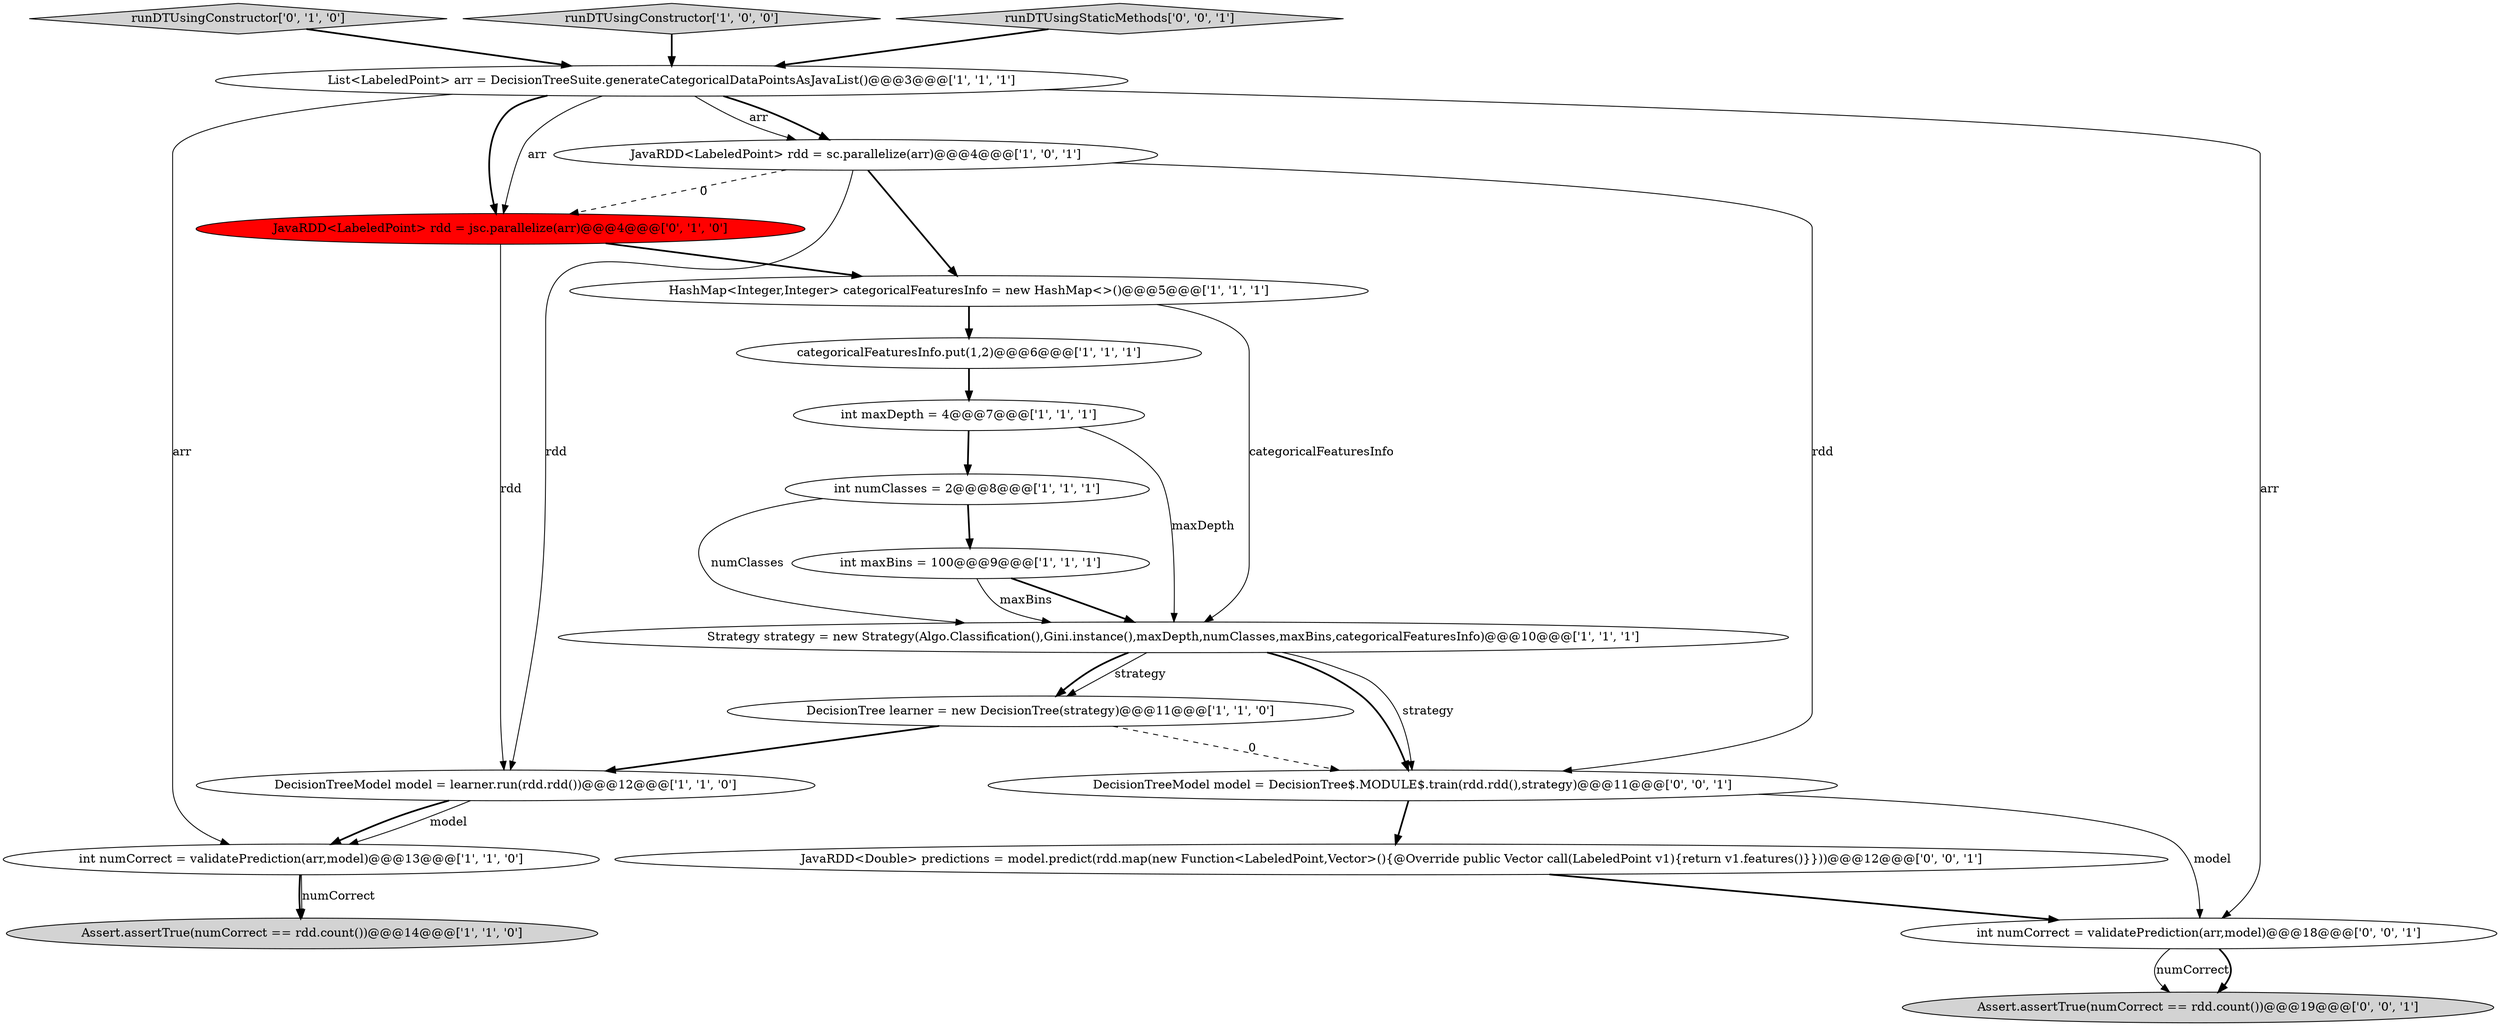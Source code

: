 digraph {
9 [style = filled, label = "int maxDepth = 4@@@7@@@['1', '1', '1']", fillcolor = white, shape = ellipse image = "AAA0AAABBB1BBB"];
6 [style = filled, label = "JavaRDD<LabeledPoint> rdd = sc.parallelize(arr)@@@4@@@['1', '0', '1']", fillcolor = white, shape = ellipse image = "AAA0AAABBB1BBB"];
13 [style = filled, label = "runDTUsingConstructor['0', '1', '0']", fillcolor = lightgray, shape = diamond image = "AAA0AAABBB2BBB"];
19 [style = filled, label = "JavaRDD<Double> predictions = model.predict(rdd.map(new Function<LabeledPoint,Vector>(){@Override public Vector call(LabeledPoint v1){return v1.features()}}))@@@12@@@['0', '0', '1']", fillcolor = white, shape = ellipse image = "AAA0AAABBB3BBB"];
0 [style = filled, label = "DecisionTree learner = new DecisionTree(strategy)@@@11@@@['1', '1', '0']", fillcolor = white, shape = ellipse image = "AAA0AAABBB1BBB"];
12 [style = filled, label = "Assert.assertTrue(numCorrect == rdd.count())@@@14@@@['1', '1', '0']", fillcolor = lightgray, shape = ellipse image = "AAA0AAABBB1BBB"];
3 [style = filled, label = "categoricalFeaturesInfo.put(1,2)@@@6@@@['1', '1', '1']", fillcolor = white, shape = ellipse image = "AAA0AAABBB1BBB"];
14 [style = filled, label = "JavaRDD<LabeledPoint> rdd = jsc.parallelize(arr)@@@4@@@['0', '1', '0']", fillcolor = red, shape = ellipse image = "AAA1AAABBB2BBB"];
16 [style = filled, label = "int numCorrect = validatePrediction(arr,model)@@@18@@@['0', '0', '1']", fillcolor = white, shape = ellipse image = "AAA0AAABBB3BBB"];
7 [style = filled, label = "runDTUsingConstructor['1', '0', '0']", fillcolor = lightgray, shape = diamond image = "AAA0AAABBB1BBB"];
2 [style = filled, label = "int numClasses = 2@@@8@@@['1', '1', '1']", fillcolor = white, shape = ellipse image = "AAA0AAABBB1BBB"];
1 [style = filled, label = "HashMap<Integer,Integer> categoricalFeaturesInfo = new HashMap<>()@@@5@@@['1', '1', '1']", fillcolor = white, shape = ellipse image = "AAA0AAABBB1BBB"];
15 [style = filled, label = "DecisionTreeModel model = DecisionTree$.MODULE$.train(rdd.rdd(),strategy)@@@11@@@['0', '0', '1']", fillcolor = white, shape = ellipse image = "AAA0AAABBB3BBB"];
11 [style = filled, label = "DecisionTreeModel model = learner.run(rdd.rdd())@@@12@@@['1', '1', '0']", fillcolor = white, shape = ellipse image = "AAA0AAABBB1BBB"];
5 [style = filled, label = "Strategy strategy = new Strategy(Algo.Classification(),Gini.instance(),maxDepth,numClasses,maxBins,categoricalFeaturesInfo)@@@10@@@['1', '1', '1']", fillcolor = white, shape = ellipse image = "AAA0AAABBB1BBB"];
10 [style = filled, label = "int numCorrect = validatePrediction(arr,model)@@@13@@@['1', '1', '0']", fillcolor = white, shape = ellipse image = "AAA0AAABBB1BBB"];
8 [style = filled, label = "int maxBins = 100@@@9@@@['1', '1', '1']", fillcolor = white, shape = ellipse image = "AAA0AAABBB1BBB"];
17 [style = filled, label = "Assert.assertTrue(numCorrect == rdd.count())@@@19@@@['0', '0', '1']", fillcolor = lightgray, shape = ellipse image = "AAA0AAABBB3BBB"];
18 [style = filled, label = "runDTUsingStaticMethods['0', '0', '1']", fillcolor = lightgray, shape = diamond image = "AAA0AAABBB3BBB"];
4 [style = filled, label = "List<LabeledPoint> arr = DecisionTreeSuite.generateCategoricalDataPointsAsJavaList()@@@3@@@['1', '1', '1']", fillcolor = white, shape = ellipse image = "AAA0AAABBB1BBB"];
4->14 [style = bold, label=""];
4->6 [style = solid, label="arr"];
4->16 [style = solid, label="arr"];
6->11 [style = solid, label="rdd"];
4->6 [style = bold, label=""];
9->2 [style = bold, label=""];
10->12 [style = solid, label="numCorrect"];
15->16 [style = solid, label="model"];
1->3 [style = bold, label=""];
0->15 [style = dashed, label="0"];
0->11 [style = bold, label=""];
5->15 [style = bold, label=""];
16->17 [style = solid, label="numCorrect"];
7->4 [style = bold, label=""];
5->0 [style = solid, label="strategy"];
16->17 [style = bold, label=""];
6->14 [style = dashed, label="0"];
15->19 [style = bold, label=""];
14->1 [style = bold, label=""];
19->16 [style = bold, label=""];
4->14 [style = solid, label="arr"];
6->15 [style = solid, label="rdd"];
6->1 [style = bold, label=""];
1->5 [style = solid, label="categoricalFeaturesInfo"];
3->9 [style = bold, label=""];
5->15 [style = solid, label="strategy"];
18->4 [style = bold, label=""];
8->5 [style = bold, label=""];
5->0 [style = bold, label=""];
11->10 [style = bold, label=""];
10->12 [style = bold, label=""];
8->5 [style = solid, label="maxBins"];
4->10 [style = solid, label="arr"];
2->5 [style = solid, label="numClasses"];
11->10 [style = solid, label="model"];
2->8 [style = bold, label=""];
14->11 [style = solid, label="rdd"];
9->5 [style = solid, label="maxDepth"];
13->4 [style = bold, label=""];
}
